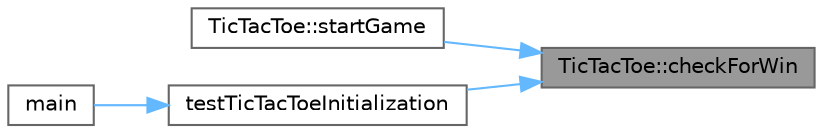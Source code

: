 digraph "TicTacToe::checkForWin"
{
 // INTERACTIVE_SVG=YES
 // LATEX_PDF_SIZE
  bgcolor="transparent";
  edge [fontname=Helvetica,fontsize=10,labelfontname=Helvetica,labelfontsize=10];
  node [fontname=Helvetica,fontsize=10,shape=box,height=0.2,width=0.4];
  rankdir="RL";
  Node1 [id="Node000001",label="TicTacToe::checkForWin",height=0.2,width=0.4,color="gray40", fillcolor="grey60", style="filled", fontcolor="black",tooltip=" "];
  Node1 -> Node2 [id="edge1_Node000001_Node000002",dir="back",color="steelblue1",style="solid",tooltip=" "];
  Node2 [id="Node000002",label="TicTacToe::startGame",height=0.2,width=0.4,color="grey40", fillcolor="white", style="filled",URL="$class_tic_tac_toe.html#a1494eeb1b7fcb5ddc418e6ee4ad78fb6",tooltip=" "];
  Node1 -> Node3 [id="edge2_Node000001_Node000003",dir="back",color="steelblue1",style="solid",tooltip=" "];
  Node3 [id="Node000003",label="testTicTacToeInitialization",height=0.2,width=0.4,color="grey40", fillcolor="white", style="filled",URL="$simple__test_8cpp.html#a2a509caff3c7954c1b3ef95f303de585",tooltip=" "];
  Node3 -> Node4 [id="edge3_Node000003_Node000004",dir="back",color="steelblue1",style="solid",tooltip=" "];
  Node4 [id="Node000004",label="main",height=0.2,width=0.4,color="grey40", fillcolor="white", style="filled",URL="$simple__test_8cpp.html#ae66f6b31b5ad750f1fe042a706a4e3d4",tooltip=" "];
}
